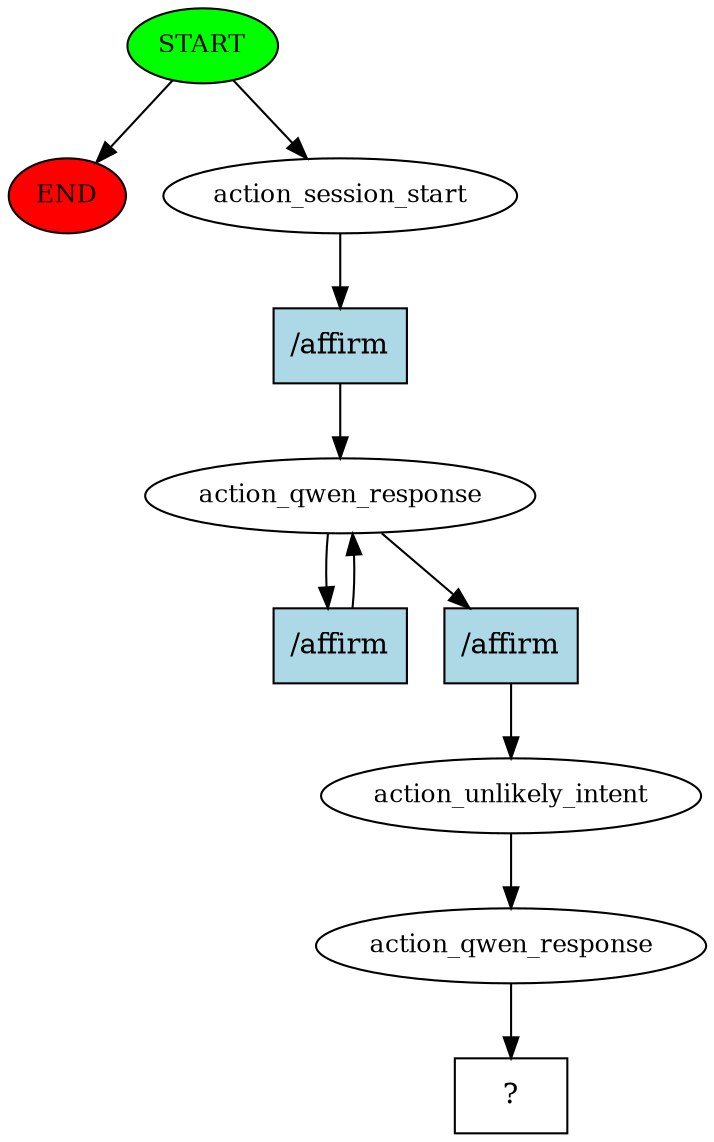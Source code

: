 digraph  {
0 [class="start active", fillcolor=green, fontsize=12, label=START, style=filled];
"-1" [class=end, fillcolor=red, fontsize=12, label=END, style=filled];
1 [class=active, fontsize=12, label=action_session_start];
2 [class=active, fontsize=12, label=action_qwen_response];
5 [class=active, fontsize=12, label=action_unlikely_intent];
6 [class=active, fontsize=12, label=action_qwen_response];
7 [class="intent dashed active", label="  ?  ", shape=rect];
8 [class="intent active", fillcolor=lightblue, label="/affirm", shape=rect, style=filled];
9 [class="intent active", fillcolor=lightblue, label="/affirm", shape=rect, style=filled];
10 [class="intent active", fillcolor=lightblue, label="/affirm", shape=rect, style=filled];
0 -> "-1"  [class="", key=NONE, label=""];
0 -> 1  [class=active, key=NONE, label=""];
1 -> 8  [class=active, key=0];
2 -> 9  [class=active, key=0];
2 -> 10  [class=active, key=0];
5 -> 6  [class=active, key=NONE, label=""];
6 -> 7  [class=active, key=NONE, label=""];
8 -> 2  [class=active, key=0];
9 -> 2  [class=active, key=0];
10 -> 5  [class=active, key=0];
}
